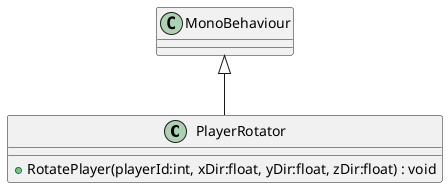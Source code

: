 @startuml
class PlayerRotator {
    + RotatePlayer(playerId:int, xDir:float, yDir:float, zDir:float) : void
}
MonoBehaviour <|-- PlayerRotator
@enduml
